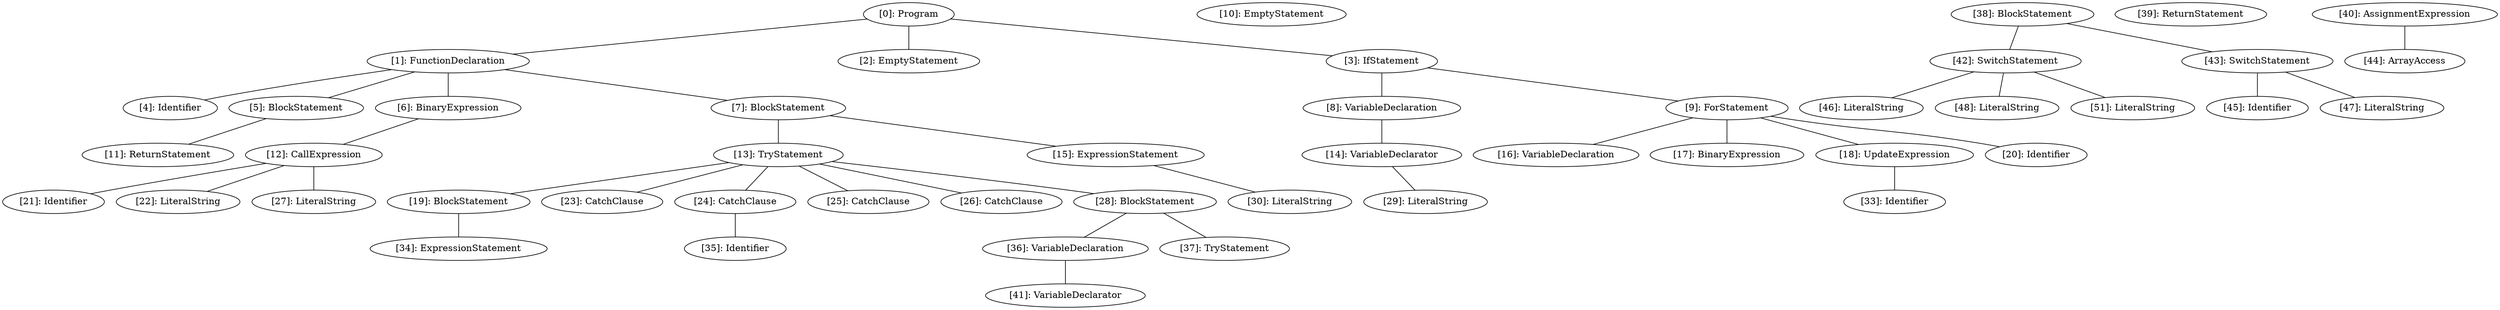 // Result
graph {
	0 [label="[0]: Program"]
	1 [label="[1]: FunctionDeclaration"]
	2 [label="[2]: EmptyStatement"]
	3 [label="[3]: IfStatement"]
	4 [label="[4]: Identifier"]
	5 [label="[5]: BlockStatement"]
	6 [label="[6]: BinaryExpression"]
	7 [label="[7]: BlockStatement"]
	8 [label="[8]: VariableDeclaration"]
	9 [label="[9]: ForStatement"]
	10 [label="[10]: EmptyStatement"]
	11 [label="[11]: ReturnStatement"]
	12 [label="[12]: CallExpression"]
	13 [label="[13]: TryStatement"]
	14 [label="[14]: VariableDeclarator"]
	15 [label="[15]: ExpressionStatement"]
	16 [label="[16]: VariableDeclaration"]
	17 [label="[17]: BinaryExpression"]
	18 [label="[18]: UpdateExpression"]
	19 [label="[19]: BlockStatement"]
	20 [label="[20]: Identifier"]
	21 [label="[21]: Identifier"]
	22 [label="[22]: LiteralString"]
	23 [label="[23]: CatchClause"]
	24 [label="[24]: CatchClause"]
	25 [label="[25]: CatchClause"]
	26 [label="[26]: CatchClause"]
	27 [label="[27]: LiteralString"]
	28 [label="[28]: BlockStatement"]
	29 [label="[29]: LiteralString"]
	30 [label="[30]: LiteralString"]
	33 [label="[33]: Identifier"]
	34 [label="[34]: ExpressionStatement"]
	35 [label="[35]: Identifier"]
	36 [label="[36]: VariableDeclaration"]
	37 [label="[37]: TryStatement"]
	38 [label="[38]: BlockStatement"]
	39 [label="[39]: ReturnStatement"]
	40 [label="[40]: AssignmentExpression"]
	41 [label="[41]: VariableDeclarator"]
	42 [label="[42]: SwitchStatement"]
	43 [label="[43]: SwitchStatement"]
	44 [label="[44]: ArrayAccess"]
	45 [label="[45]: Identifier"]
	46 [label="[46]: LiteralString"]
	47 [label="[47]: LiteralString"]
	48 [label="[48]: LiteralString"]
	51 [label="[51]: LiteralString"]
	0 -- 1
	0 -- 2
	0 -- 3
	1 -- 4
	1 -- 5
	1 -- 6
	1 -- 7
	3 -- 8
	3 -- 9
	5 -- 11
	6 -- 12
	7 -- 13
	7 -- 15
	8 -- 14
	9 -- 16
	9 -- 17
	9 -- 18
	9 -- 20
	12 -- 21
	12 -- 22
	12 -- 27
	13 -- 19
	13 -- 23
	13 -- 24
	13 -- 25
	13 -- 26
	13 -- 28
	14 -- 29
	15 -- 30
	18 -- 33
	19 -- 34
	24 -- 35
	28 -- 36
	28 -- 37
	36 -- 41
	38 -- 42
	38 -- 43
	40 -- 44
	42 -- 46
	42 -- 48
	42 -- 51
	43 -- 45
	43 -- 47
}
